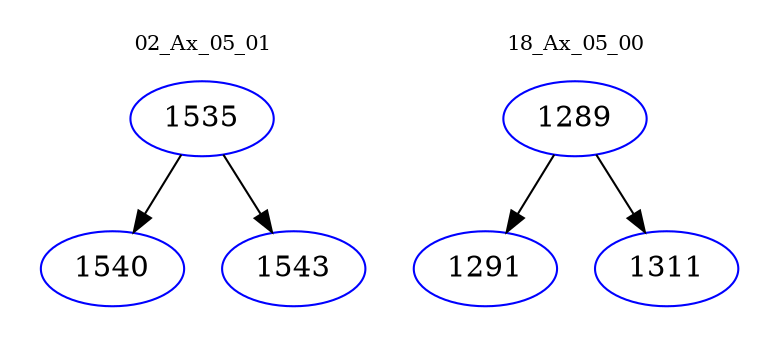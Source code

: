 digraph{
subgraph cluster_0 {
color = white
label = "02_Ax_05_01";
fontsize=10;
T0_1535 [label="1535", color="blue"]
T0_1535 -> T0_1540 [color="black"]
T0_1540 [label="1540", color="blue"]
T0_1535 -> T0_1543 [color="black"]
T0_1543 [label="1543", color="blue"]
}
subgraph cluster_1 {
color = white
label = "18_Ax_05_00";
fontsize=10;
T1_1289 [label="1289", color="blue"]
T1_1289 -> T1_1291 [color="black"]
T1_1291 [label="1291", color="blue"]
T1_1289 -> T1_1311 [color="black"]
T1_1311 [label="1311", color="blue"]
}
}
